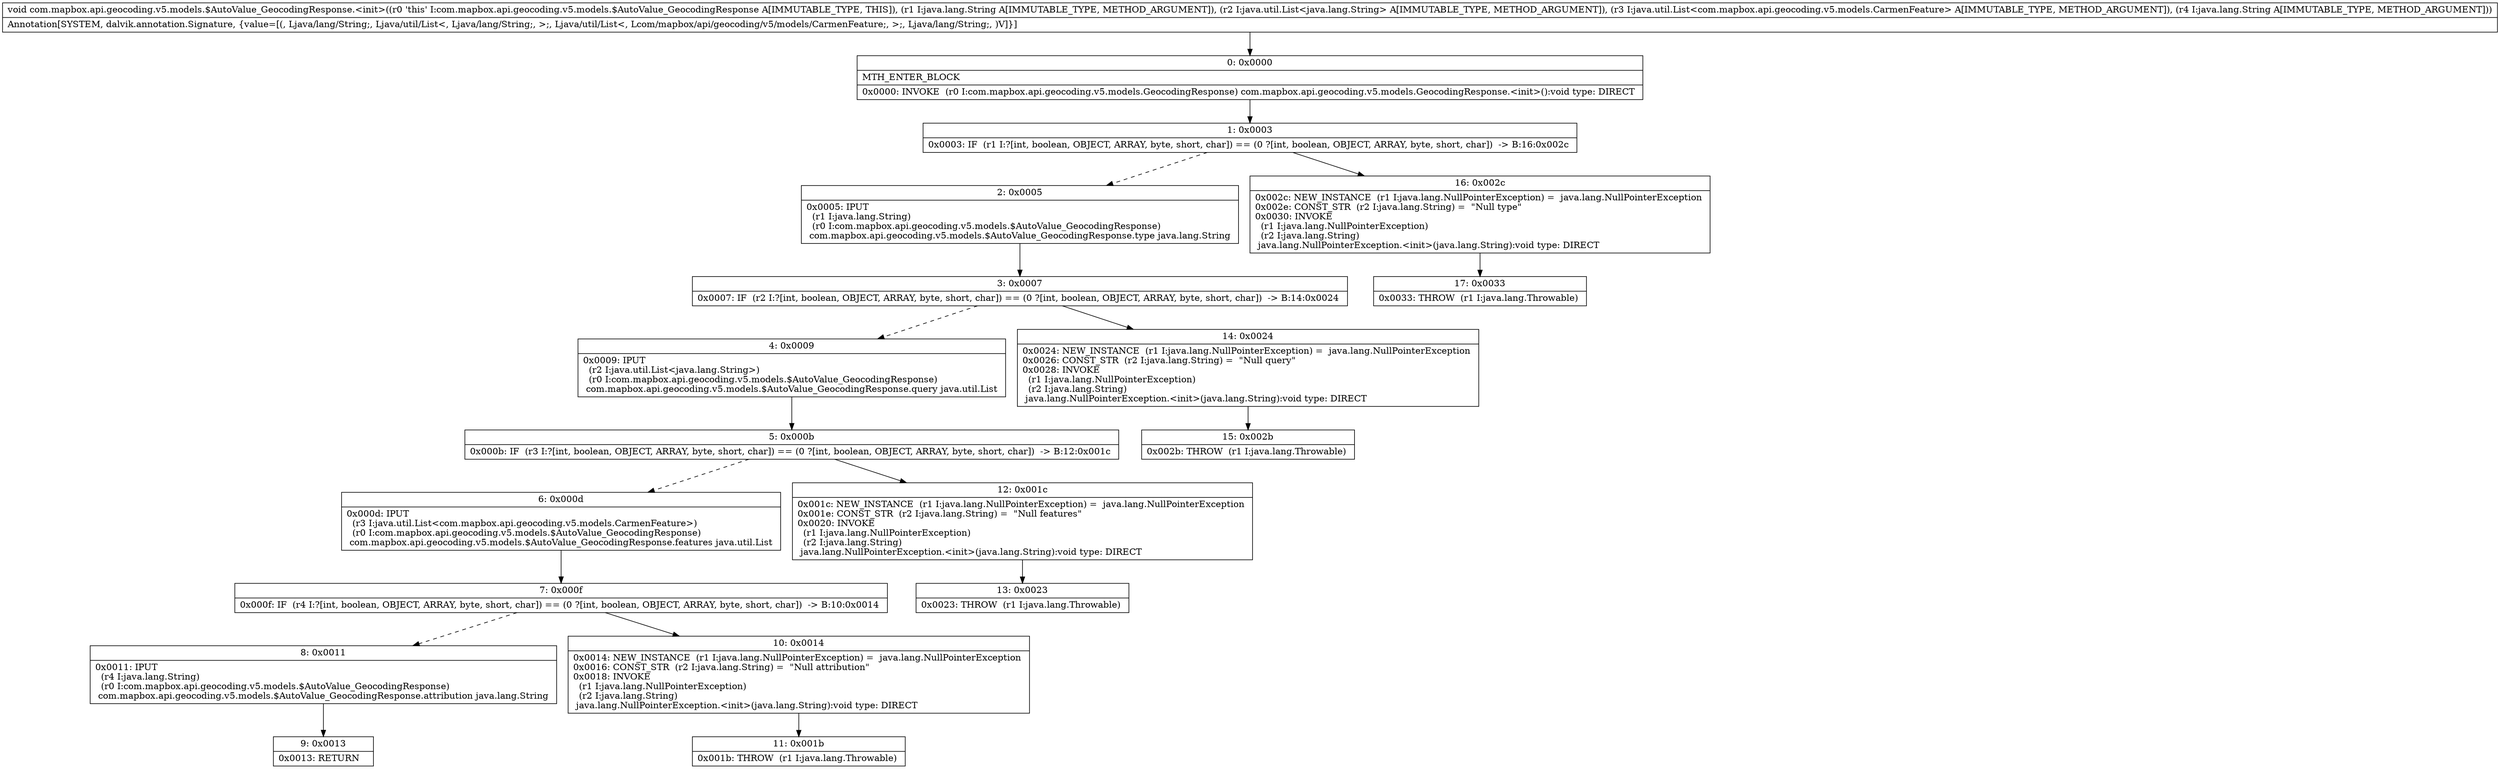 digraph "CFG forcom.mapbox.api.geocoding.v5.models.$AutoValue_GeocodingResponse.\<init\>(Ljava\/lang\/String;Ljava\/util\/List;Ljava\/util\/List;Ljava\/lang\/String;)V" {
Node_0 [shape=record,label="{0\:\ 0x0000|MTH_ENTER_BLOCK\l|0x0000: INVOKE  (r0 I:com.mapbox.api.geocoding.v5.models.GeocodingResponse) com.mapbox.api.geocoding.v5.models.GeocodingResponse.\<init\>():void type: DIRECT \l}"];
Node_1 [shape=record,label="{1\:\ 0x0003|0x0003: IF  (r1 I:?[int, boolean, OBJECT, ARRAY, byte, short, char]) == (0 ?[int, boolean, OBJECT, ARRAY, byte, short, char])  \-\> B:16:0x002c \l}"];
Node_2 [shape=record,label="{2\:\ 0x0005|0x0005: IPUT  \l  (r1 I:java.lang.String)\l  (r0 I:com.mapbox.api.geocoding.v5.models.$AutoValue_GeocodingResponse)\l com.mapbox.api.geocoding.v5.models.$AutoValue_GeocodingResponse.type java.lang.String \l}"];
Node_3 [shape=record,label="{3\:\ 0x0007|0x0007: IF  (r2 I:?[int, boolean, OBJECT, ARRAY, byte, short, char]) == (0 ?[int, boolean, OBJECT, ARRAY, byte, short, char])  \-\> B:14:0x0024 \l}"];
Node_4 [shape=record,label="{4\:\ 0x0009|0x0009: IPUT  \l  (r2 I:java.util.List\<java.lang.String\>)\l  (r0 I:com.mapbox.api.geocoding.v5.models.$AutoValue_GeocodingResponse)\l com.mapbox.api.geocoding.v5.models.$AutoValue_GeocodingResponse.query java.util.List \l}"];
Node_5 [shape=record,label="{5\:\ 0x000b|0x000b: IF  (r3 I:?[int, boolean, OBJECT, ARRAY, byte, short, char]) == (0 ?[int, boolean, OBJECT, ARRAY, byte, short, char])  \-\> B:12:0x001c \l}"];
Node_6 [shape=record,label="{6\:\ 0x000d|0x000d: IPUT  \l  (r3 I:java.util.List\<com.mapbox.api.geocoding.v5.models.CarmenFeature\>)\l  (r0 I:com.mapbox.api.geocoding.v5.models.$AutoValue_GeocodingResponse)\l com.mapbox.api.geocoding.v5.models.$AutoValue_GeocodingResponse.features java.util.List \l}"];
Node_7 [shape=record,label="{7\:\ 0x000f|0x000f: IF  (r4 I:?[int, boolean, OBJECT, ARRAY, byte, short, char]) == (0 ?[int, boolean, OBJECT, ARRAY, byte, short, char])  \-\> B:10:0x0014 \l}"];
Node_8 [shape=record,label="{8\:\ 0x0011|0x0011: IPUT  \l  (r4 I:java.lang.String)\l  (r0 I:com.mapbox.api.geocoding.v5.models.$AutoValue_GeocodingResponse)\l com.mapbox.api.geocoding.v5.models.$AutoValue_GeocodingResponse.attribution java.lang.String \l}"];
Node_9 [shape=record,label="{9\:\ 0x0013|0x0013: RETURN   \l}"];
Node_10 [shape=record,label="{10\:\ 0x0014|0x0014: NEW_INSTANCE  (r1 I:java.lang.NullPointerException) =  java.lang.NullPointerException \l0x0016: CONST_STR  (r2 I:java.lang.String) =  \"Null attribution\" \l0x0018: INVOKE  \l  (r1 I:java.lang.NullPointerException)\l  (r2 I:java.lang.String)\l java.lang.NullPointerException.\<init\>(java.lang.String):void type: DIRECT \l}"];
Node_11 [shape=record,label="{11\:\ 0x001b|0x001b: THROW  (r1 I:java.lang.Throwable) \l}"];
Node_12 [shape=record,label="{12\:\ 0x001c|0x001c: NEW_INSTANCE  (r1 I:java.lang.NullPointerException) =  java.lang.NullPointerException \l0x001e: CONST_STR  (r2 I:java.lang.String) =  \"Null features\" \l0x0020: INVOKE  \l  (r1 I:java.lang.NullPointerException)\l  (r2 I:java.lang.String)\l java.lang.NullPointerException.\<init\>(java.lang.String):void type: DIRECT \l}"];
Node_13 [shape=record,label="{13\:\ 0x0023|0x0023: THROW  (r1 I:java.lang.Throwable) \l}"];
Node_14 [shape=record,label="{14\:\ 0x0024|0x0024: NEW_INSTANCE  (r1 I:java.lang.NullPointerException) =  java.lang.NullPointerException \l0x0026: CONST_STR  (r2 I:java.lang.String) =  \"Null query\" \l0x0028: INVOKE  \l  (r1 I:java.lang.NullPointerException)\l  (r2 I:java.lang.String)\l java.lang.NullPointerException.\<init\>(java.lang.String):void type: DIRECT \l}"];
Node_15 [shape=record,label="{15\:\ 0x002b|0x002b: THROW  (r1 I:java.lang.Throwable) \l}"];
Node_16 [shape=record,label="{16\:\ 0x002c|0x002c: NEW_INSTANCE  (r1 I:java.lang.NullPointerException) =  java.lang.NullPointerException \l0x002e: CONST_STR  (r2 I:java.lang.String) =  \"Null type\" \l0x0030: INVOKE  \l  (r1 I:java.lang.NullPointerException)\l  (r2 I:java.lang.String)\l java.lang.NullPointerException.\<init\>(java.lang.String):void type: DIRECT \l}"];
Node_17 [shape=record,label="{17\:\ 0x0033|0x0033: THROW  (r1 I:java.lang.Throwable) \l}"];
MethodNode[shape=record,label="{void com.mapbox.api.geocoding.v5.models.$AutoValue_GeocodingResponse.\<init\>((r0 'this' I:com.mapbox.api.geocoding.v5.models.$AutoValue_GeocodingResponse A[IMMUTABLE_TYPE, THIS]), (r1 I:java.lang.String A[IMMUTABLE_TYPE, METHOD_ARGUMENT]), (r2 I:java.util.List\<java.lang.String\> A[IMMUTABLE_TYPE, METHOD_ARGUMENT]), (r3 I:java.util.List\<com.mapbox.api.geocoding.v5.models.CarmenFeature\> A[IMMUTABLE_TYPE, METHOD_ARGUMENT]), (r4 I:java.lang.String A[IMMUTABLE_TYPE, METHOD_ARGUMENT]))  | Annotation[SYSTEM, dalvik.annotation.Signature, \{value=[(, Ljava\/lang\/String;, Ljava\/util\/List\<, Ljava\/lang\/String;, \>;, Ljava\/util\/List\<, Lcom\/mapbox\/api\/geocoding\/v5\/models\/CarmenFeature;, \>;, Ljava\/lang\/String;, )V]\}]\l}"];
MethodNode -> Node_0;
Node_0 -> Node_1;
Node_1 -> Node_2[style=dashed];
Node_1 -> Node_16;
Node_2 -> Node_3;
Node_3 -> Node_4[style=dashed];
Node_3 -> Node_14;
Node_4 -> Node_5;
Node_5 -> Node_6[style=dashed];
Node_5 -> Node_12;
Node_6 -> Node_7;
Node_7 -> Node_8[style=dashed];
Node_7 -> Node_10;
Node_8 -> Node_9;
Node_10 -> Node_11;
Node_12 -> Node_13;
Node_14 -> Node_15;
Node_16 -> Node_17;
}

